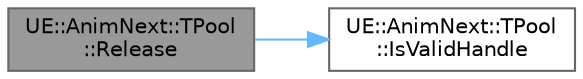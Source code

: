 digraph "UE::AnimNext::TPool::Release"
{
 // INTERACTIVE_SVG=YES
 // LATEX_PDF_SIZE
  bgcolor="transparent";
  edge [fontname=Helvetica,fontsize=10,labelfontname=Helvetica,labelfontsize=10];
  node [fontname=Helvetica,fontsize=10,shape=box,height=0.2,width=0.4];
  rankdir="LR";
  Node1 [id="Node000001",label="UE::AnimNext::TPool\l::Release",height=0.2,width=0.4,color="gray40", fillcolor="grey60", style="filled", fontcolor="black",tooltip=" "];
  Node1 -> Node2 [id="edge1_Node000001_Node000002",color="steelblue1",style="solid",tooltip=" "];
  Node2 [id="Node000002",label="UE::AnimNext::TPool\l::IsValidHandle",height=0.2,width=0.4,color="grey40", fillcolor="white", style="filled",URL="$d0/dab/classUE_1_1AnimNext_1_1TPool.html#a08d503ae6efbcd00333c5739b6b5e64f",tooltip=" "];
}
